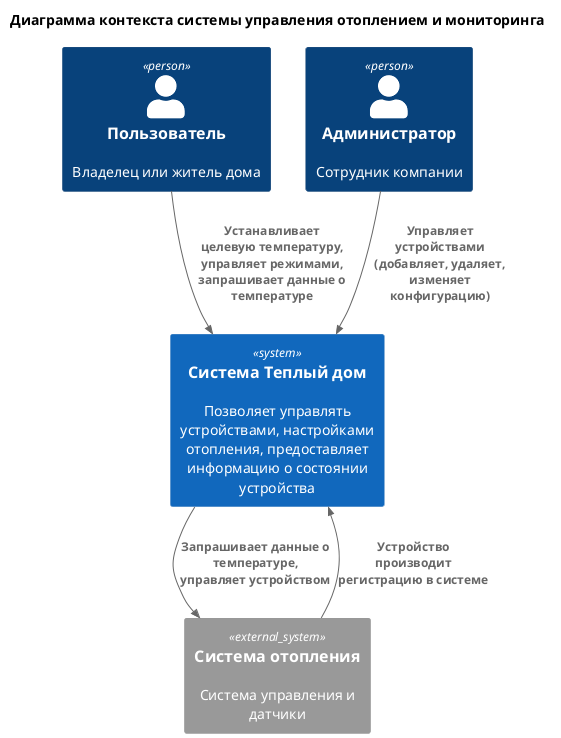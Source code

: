 @startuml
!include <C4/C4_Context>

title Диаграмма контекста системы управления отоплением и мониторинга

Person(User, "Пользователь", "Владелец или житель дома")
Person(Administrator, "Администратор", "Сотрудник компании")

System(WarmHouse, "Система Теплый дом", "Позволяет управлять устройствами, настройками отопления, предоставляет информацию о состоянии устройства")
System_Ext(Sensors, "Система отопления", "Система управления и датчики")

Rel(User, WarmHouse, "Устанавливает целевую температуру, управляет режимами, запрашивает данные о температуре")
Rel(Administrator, WarmHouse, "Управляет устройствами (добавляет, удаляет, изменяет конфигурацию)")

Rel(WarmHouse, Sensors, "Запрашивает данные о температуре, управляет устройством")
Rel(Sensors, WarmHouse, "Устройство производит регистрацию в системе")

@enduml